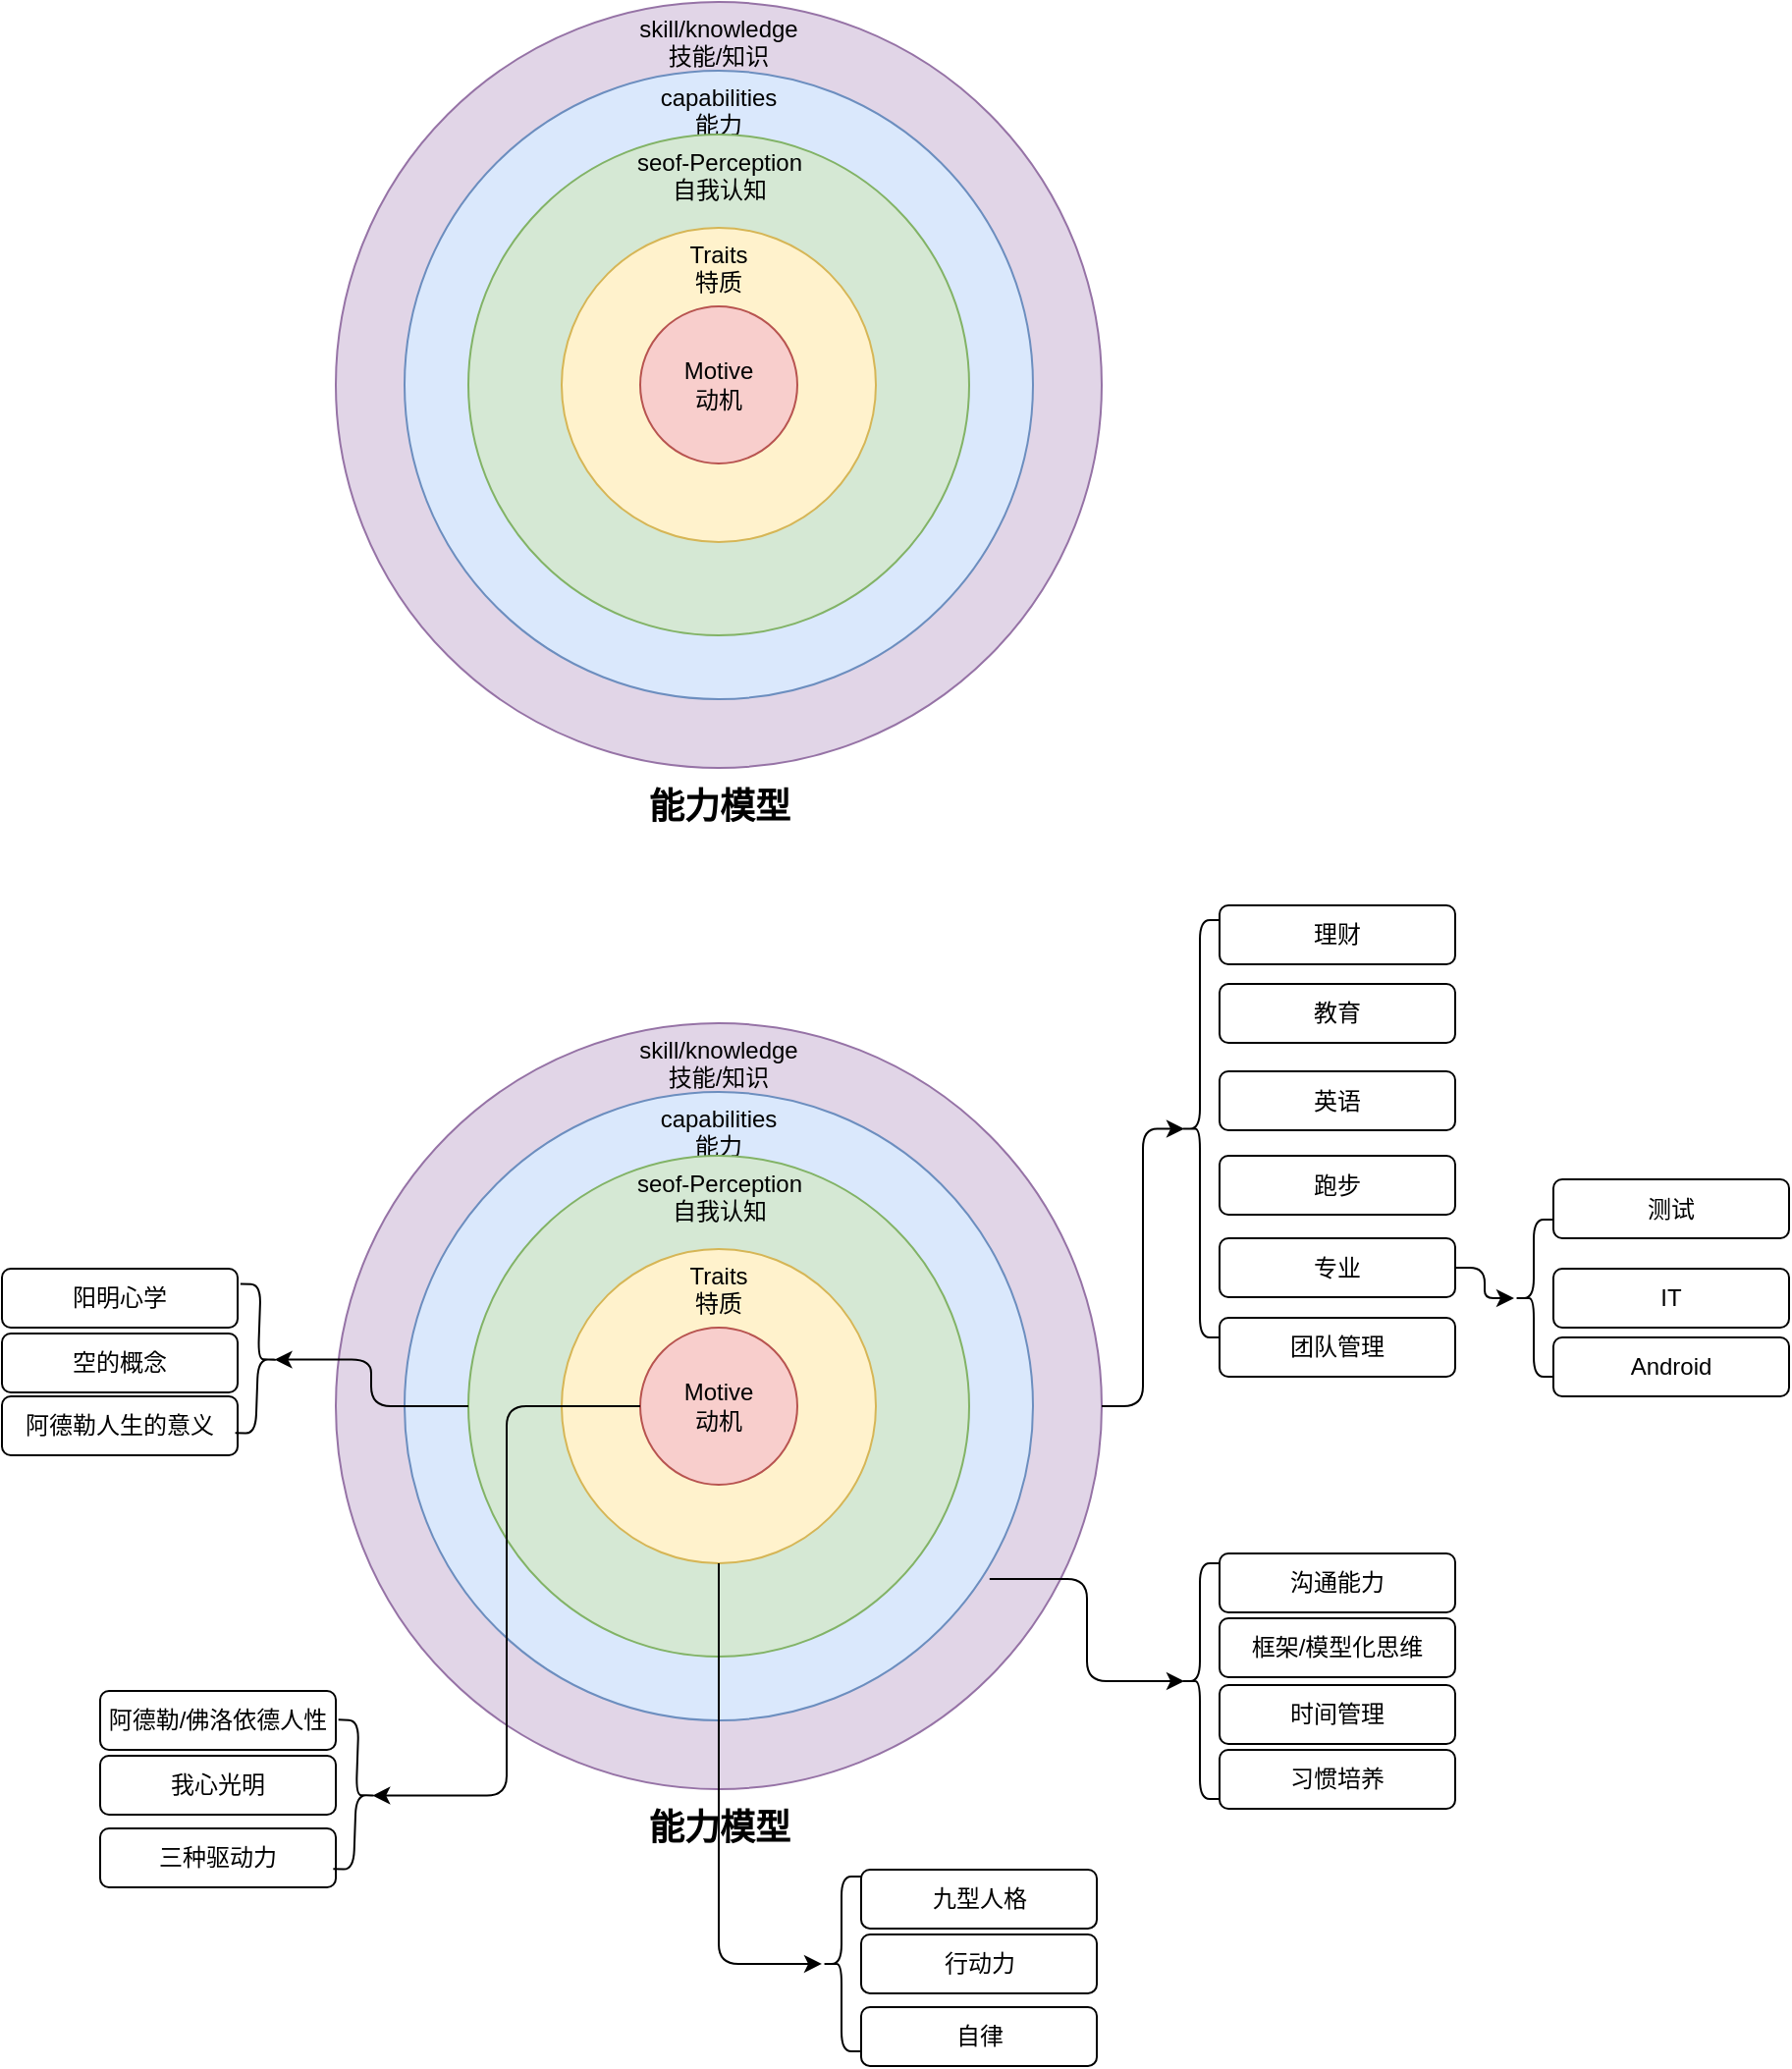 <mxfile version="14.1.2" type="github">
  <diagram id="NqNKSYQHm7YxjbogzM6p" name="Page-1">
    <mxGraphModel dx="868" dy="448" grid="1" gridSize="10" guides="1" tooltips="1" connect="1" arrows="1" fold="1" page="1" pageScale="1" pageWidth="827" pageHeight="1169" math="0" shadow="0">
      <root>
        <mxCell id="0" />
        <mxCell id="1" parent="0" />
        <mxCell id="8ksIgouVYHGn35rJWdIq-8" value="&lt;div&gt;skill/knowledge&lt;/div&gt;&lt;div&gt;技能/知识&lt;br&gt;&lt;/div&gt;" style="ellipse;whiteSpace=wrap;html=1;aspect=fixed;verticalAlign=top;fillColor=#e1d5e7;strokeColor=#9673a6;" parent="1" vertex="1">
          <mxGeometry x="180" y="40" width="390" height="390" as="geometry" />
        </mxCell>
        <mxCell id="8ksIgouVYHGn35rJWdIq-7" value="&lt;div&gt;capabilities&lt;/div&gt;&lt;div&gt;能力&lt;br&gt;&lt;/div&gt;" style="ellipse;whiteSpace=wrap;html=1;aspect=fixed;verticalAlign=top;fillColor=#dae8fc;strokeColor=#6c8ebf;" parent="1" vertex="1">
          <mxGeometry x="215" y="75" width="320" height="320" as="geometry" />
        </mxCell>
        <mxCell id="8ksIgouVYHGn35rJWdIq-6" value="&lt;div&gt;seof-Perception&lt;/div&gt;&lt;div&gt;自我认知&lt;br&gt;&lt;/div&gt;" style="ellipse;whiteSpace=wrap;html=1;aspect=fixed;verticalAlign=top;fillColor=#d5e8d4;strokeColor=#82b366;" parent="1" vertex="1">
          <mxGeometry x="247.5" y="107.5" width="255" height="255" as="geometry" />
        </mxCell>
        <mxCell id="8ksIgouVYHGn35rJWdIq-2" value="&lt;div&gt;Traits&lt;/div&gt;&lt;div&gt;特质&lt;/div&gt;" style="ellipse;whiteSpace=wrap;html=1;aspect=fixed;verticalAlign=top;fillColor=#fff2cc;strokeColor=#d6b656;" parent="1" vertex="1">
          <mxGeometry x="295" y="155" width="160" height="160" as="geometry" />
        </mxCell>
        <mxCell id="8ksIgouVYHGn35rJWdIq-1" value="&lt;div&gt;Motive&lt;/div&gt;&lt;div&gt;动机&lt;br&gt;&lt;/div&gt;" style="ellipse;whiteSpace=wrap;html=1;aspect=fixed;fillColor=#f8cecc;strokeColor=#b85450;" parent="1" vertex="1">
          <mxGeometry x="335" y="195" width="80" height="80" as="geometry" />
        </mxCell>
        <mxCell id="8ksIgouVYHGn35rJWdIq-10" value="&lt;font style=&quot;font-size: 18px&quot;&gt;&lt;b&gt;能力模型&lt;/b&gt;&lt;/font&gt;" style="text;html=1;strokeColor=none;fillColor=none;align=center;verticalAlign=middle;whiteSpace=wrap;rounded=0;" parent="1" vertex="1">
          <mxGeometry x="302.5" y="440" width="145" height="20" as="geometry" />
        </mxCell>
        <mxCell id="wEtoji2qVTilrXCP2nl6-2" value="&lt;div&gt;skill/knowledge&lt;/div&gt;&lt;div&gt;技能/知识&lt;br&gt;&lt;/div&gt;" style="ellipse;whiteSpace=wrap;html=1;aspect=fixed;verticalAlign=top;fillColor=#e1d5e7;strokeColor=#9673a6;" vertex="1" parent="1">
          <mxGeometry x="180" y="560" width="390" height="390" as="geometry" />
        </mxCell>
        <mxCell id="wEtoji2qVTilrXCP2nl6-3" value="&lt;div&gt;capabilities&lt;/div&gt;&lt;div&gt;能力&lt;br&gt;&lt;/div&gt;" style="ellipse;whiteSpace=wrap;html=1;aspect=fixed;verticalAlign=top;fillColor=#dae8fc;strokeColor=#6c8ebf;" vertex="1" parent="1">
          <mxGeometry x="215" y="595" width="320" height="320" as="geometry" />
        </mxCell>
        <mxCell id="wEtoji2qVTilrXCP2nl6-4" value="&lt;div&gt;seof-Perception&lt;/div&gt;&lt;div&gt;自我认知&lt;br&gt;&lt;/div&gt;" style="ellipse;whiteSpace=wrap;html=1;aspect=fixed;verticalAlign=top;fillColor=#d5e8d4;strokeColor=#82b366;" vertex="1" parent="1">
          <mxGeometry x="247.5" y="627.5" width="255" height="255" as="geometry" />
        </mxCell>
        <mxCell id="wEtoji2qVTilrXCP2nl6-5" value="&lt;div&gt;Traits&lt;/div&gt;&lt;div&gt;特质&lt;/div&gt;" style="ellipse;whiteSpace=wrap;html=1;aspect=fixed;verticalAlign=top;fillColor=#fff2cc;strokeColor=#d6b656;" vertex="1" parent="1">
          <mxGeometry x="295" y="675" width="160" height="160" as="geometry" />
        </mxCell>
        <mxCell id="wEtoji2qVTilrXCP2nl6-6" value="&lt;div&gt;Motive&lt;/div&gt;&lt;div&gt;动机&lt;br&gt;&lt;/div&gt;" style="ellipse;whiteSpace=wrap;html=1;aspect=fixed;fillColor=#f8cecc;strokeColor=#b85450;" vertex="1" parent="1">
          <mxGeometry x="335" y="715" width="80" height="80" as="geometry" />
        </mxCell>
        <mxCell id="wEtoji2qVTilrXCP2nl6-7" value="&lt;font style=&quot;font-size: 18px&quot;&gt;&lt;b&gt;能力模型&lt;/b&gt;&lt;/font&gt;" style="text;html=1;strokeColor=none;fillColor=none;align=center;verticalAlign=middle;whiteSpace=wrap;rounded=0;" vertex="1" parent="1">
          <mxGeometry x="302.5" y="960" width="145" height="20" as="geometry" />
        </mxCell>
        <mxCell id="wEtoji2qVTilrXCP2nl6-8" value="理财" style="rounded=1;whiteSpace=wrap;html=1;" vertex="1" parent="1">
          <mxGeometry x="630" y="500" width="120" height="30" as="geometry" />
        </mxCell>
        <mxCell id="wEtoji2qVTilrXCP2nl6-10" value="教育" style="whiteSpace=wrap;html=1;rounded=1;" vertex="1" parent="1">
          <mxGeometry x="630" y="540" width="120" height="30" as="geometry" />
        </mxCell>
        <mxCell id="wEtoji2qVTilrXCP2nl6-12" value="跑步" style="whiteSpace=wrap;html=1;rounded=1;" vertex="1" parent="1">
          <mxGeometry x="630" y="627.5" width="120" height="30" as="geometry" />
        </mxCell>
        <mxCell id="wEtoji2qVTilrXCP2nl6-13" value="英语" style="whiteSpace=wrap;html=1;rounded=1;" vertex="1" parent="1">
          <mxGeometry x="630" y="584.5" width="120" height="30" as="geometry" />
        </mxCell>
        <mxCell id="wEtoji2qVTilrXCP2nl6-14" value="专业" style="whiteSpace=wrap;html=1;rounded=1;" vertex="1" parent="1">
          <mxGeometry x="630" y="669.5" width="120" height="30" as="geometry" />
        </mxCell>
        <mxCell id="wEtoji2qVTilrXCP2nl6-15" value="测试" style="whiteSpace=wrap;html=1;rounded=1;" vertex="1" parent="1">
          <mxGeometry x="800" y="639.5" width="120" height="30" as="geometry" />
        </mxCell>
        <mxCell id="wEtoji2qVTilrXCP2nl6-17" value="IT" style="whiteSpace=wrap;html=1;rounded=1;" vertex="1" parent="1">
          <mxGeometry x="800" y="685" width="120" height="30" as="geometry" />
        </mxCell>
        <mxCell id="wEtoji2qVTilrXCP2nl6-26" value="Android" style="whiteSpace=wrap;html=1;rounded=1;" vertex="1" parent="1">
          <mxGeometry x="800" y="720" width="120" height="30" as="geometry" />
        </mxCell>
        <mxCell id="wEtoji2qVTilrXCP2nl6-30" value="团队管理" style="whiteSpace=wrap;html=1;rounded=1;" vertex="1" parent="1">
          <mxGeometry x="630" y="710" width="120" height="30" as="geometry" />
        </mxCell>
        <mxCell id="wEtoji2qVTilrXCP2nl6-31" value="沟通能力" style="whiteSpace=wrap;html=1;rounded=1;" vertex="1" parent="1">
          <mxGeometry x="630" y="830" width="120" height="30" as="geometry" />
        </mxCell>
        <mxCell id="wEtoji2qVTilrXCP2nl6-32" value="习惯培养" style="whiteSpace=wrap;html=1;rounded=1;" vertex="1" parent="1">
          <mxGeometry x="630" y="930" width="120" height="30" as="geometry" />
        </mxCell>
        <mxCell id="wEtoji2qVTilrXCP2nl6-33" value="框架/模型化思维" style="whiteSpace=wrap;html=1;rounded=1;" vertex="1" parent="1">
          <mxGeometry x="630" y="863" width="120" height="30" as="geometry" />
        </mxCell>
        <mxCell id="wEtoji2qVTilrXCP2nl6-34" value="时间管理" style="whiteSpace=wrap;html=1;rounded=1;" vertex="1" parent="1">
          <mxGeometry x="630" y="897" width="120" height="30" as="geometry" />
        </mxCell>
        <mxCell id="wEtoji2qVTilrXCP2nl6-41" value="阳明心学" style="whiteSpace=wrap;html=1;rounded=1;" vertex="1" parent="1">
          <mxGeometry x="10" y="685" width="120" height="30" as="geometry" />
        </mxCell>
        <mxCell id="wEtoji2qVTilrXCP2nl6-42" value="行动力" style="whiteSpace=wrap;html=1;rounded=1;" vertex="1" parent="1">
          <mxGeometry x="447.5" y="1023.98" width="120" height="30" as="geometry" />
        </mxCell>
        <mxCell id="wEtoji2qVTilrXCP2nl6-43" value="空的概念" style="whiteSpace=wrap;html=1;rounded=1;" vertex="1" parent="1">
          <mxGeometry x="10" y="718" width="120" height="30" as="geometry" />
        </mxCell>
        <mxCell id="wEtoji2qVTilrXCP2nl6-44" value="九型人格" style="whiteSpace=wrap;html=1;rounded=1;" vertex="1" parent="1">
          <mxGeometry x="447.5" y="990.98" width="120" height="30" as="geometry" />
        </mxCell>
        <mxCell id="wEtoji2qVTilrXCP2nl6-49" value="自律" style="whiteSpace=wrap;html=1;rounded=1;" vertex="1" parent="1">
          <mxGeometry x="447.5" y="1060.98" width="120" height="30" as="geometry" />
        </mxCell>
        <mxCell id="wEtoji2qVTilrXCP2nl6-50" value="我心光明" style="whiteSpace=wrap;html=1;rounded=1;" vertex="1" parent="1">
          <mxGeometry x="60" y="933" width="120" height="30" as="geometry" />
        </mxCell>
        <mxCell id="wEtoji2qVTilrXCP2nl6-51" value="阿德勒/佛洛依德人性" style="whiteSpace=wrap;html=1;rounded=1;" vertex="1" parent="1">
          <mxGeometry x="60" y="900" width="120" height="30" as="geometry" />
        </mxCell>
        <mxCell id="wEtoji2qVTilrXCP2nl6-52" value="三种驱动力" style="whiteSpace=wrap;html=1;rounded=1;" vertex="1" parent="1">
          <mxGeometry x="60" y="970" width="120" height="30" as="geometry" />
        </mxCell>
        <mxCell id="wEtoji2qVTilrXCP2nl6-53" value="阿德勒人生的意义" style="whiteSpace=wrap;html=1;rounded=1;" vertex="1" parent="1">
          <mxGeometry x="10" y="750" width="120" height="30" as="geometry" />
        </mxCell>
        <mxCell id="wEtoji2qVTilrXCP2nl6-54" value="" style="shape=curlyBracket;whiteSpace=wrap;html=1;rounded=1;rotation=-178;" vertex="1" parent="1">
          <mxGeometry x="130.11" y="693.03" width="20.71" height="75.98" as="geometry" />
        </mxCell>
        <mxCell id="wEtoji2qVTilrXCP2nl6-55" value="" style="edgeStyle=elbowEdgeStyle;elbow=horizontal;endArrow=classic;html=1;entryX=0.1;entryY=0.5;entryDx=0;entryDy=0;entryPerimeter=0;" edge="1" parent="1" source="wEtoji2qVTilrXCP2nl6-4" target="wEtoji2qVTilrXCP2nl6-54">
          <mxGeometry width="50" height="50" relative="1" as="geometry">
            <mxPoint x="270" y="880" as="sourcePoint" />
            <mxPoint x="320" y="830" as="targetPoint" />
          </mxGeometry>
        </mxCell>
        <mxCell id="wEtoji2qVTilrXCP2nl6-57" value="" style="shape=curlyBracket;whiteSpace=wrap;html=1;rounded=1;rotation=-178;" vertex="1" parent="1">
          <mxGeometry x="180" y="915" width="20.71" height="75.98" as="geometry" />
        </mxCell>
        <mxCell id="wEtoji2qVTilrXCP2nl6-58" value="" style="edgeStyle=elbowEdgeStyle;elbow=horizontal;endArrow=classic;html=1;entryX=0.1;entryY=0.5;entryDx=0;entryDy=0;entryPerimeter=0;" edge="1" parent="1" source="wEtoji2qVTilrXCP2nl6-6" target="wEtoji2qVTilrXCP2nl6-57">
          <mxGeometry width="50" height="50" relative="1" as="geometry">
            <mxPoint x="270" y="880" as="sourcePoint" />
            <mxPoint x="320" y="830" as="targetPoint" />
          </mxGeometry>
        </mxCell>
        <mxCell id="wEtoji2qVTilrXCP2nl6-59" value="" style="shape=curlyBracket;whiteSpace=wrap;html=1;rounded=1;size=0.5;" vertex="1" parent="1">
          <mxGeometry x="427.5" y="994.47" width="20" height="89.02" as="geometry" />
        </mxCell>
        <mxCell id="wEtoji2qVTilrXCP2nl6-60" value="" style="edgeStyle=elbowEdgeStyle;elbow=horizontal;endArrow=classic;html=1;exitX=0.5;exitY=1;exitDx=0;exitDy=0;" edge="1" parent="1" source="wEtoji2qVTilrXCP2nl6-5" target="wEtoji2qVTilrXCP2nl6-59">
          <mxGeometry width="50" height="50" relative="1" as="geometry">
            <mxPoint x="270" y="900" as="sourcePoint" />
            <mxPoint x="320" y="850" as="targetPoint" />
            <Array as="points">
              <mxPoint x="375" y="940" />
            </Array>
          </mxGeometry>
        </mxCell>
        <mxCell id="wEtoji2qVTilrXCP2nl6-61" value="" style="shape=curlyBracket;whiteSpace=wrap;html=1;rounded=1;" vertex="1" parent="1">
          <mxGeometry x="610" y="835" width="20" height="120" as="geometry" />
        </mxCell>
        <mxCell id="wEtoji2qVTilrXCP2nl6-62" value="" style="edgeStyle=elbowEdgeStyle;elbow=horizontal;endArrow=classic;html=1;entryX=0.1;entryY=0.5;entryDx=0;entryDy=0;entryPerimeter=0;exitX=0.931;exitY=0.775;exitDx=0;exitDy=0;exitPerimeter=0;" edge="1" parent="1" source="wEtoji2qVTilrXCP2nl6-3" target="wEtoji2qVTilrXCP2nl6-61">
          <mxGeometry width="50" height="50" relative="1" as="geometry">
            <mxPoint x="270" y="900" as="sourcePoint" />
            <mxPoint x="320" y="850" as="targetPoint" />
          </mxGeometry>
        </mxCell>
        <mxCell id="wEtoji2qVTilrXCP2nl6-63" value="" style="shape=curlyBracket;whiteSpace=wrap;html=1;rounded=1;" vertex="1" parent="1">
          <mxGeometry x="610" y="507.5" width="20" height="212.5" as="geometry" />
        </mxCell>
        <mxCell id="wEtoji2qVTilrXCP2nl6-64" value="" style="edgeStyle=elbowEdgeStyle;elbow=horizontal;endArrow=classic;html=1;entryX=0.1;entryY=0.5;entryDx=0;entryDy=0;entryPerimeter=0;" edge="1" parent="1" source="wEtoji2qVTilrXCP2nl6-2" target="wEtoji2qVTilrXCP2nl6-63">
          <mxGeometry width="50" height="50" relative="1" as="geometry">
            <mxPoint x="270" y="780" as="sourcePoint" />
            <mxPoint x="320" y="730" as="targetPoint" />
          </mxGeometry>
        </mxCell>
        <mxCell id="wEtoji2qVTilrXCP2nl6-65" value="" style="shape=curlyBracket;whiteSpace=wrap;html=1;rounded=1;" vertex="1" parent="1">
          <mxGeometry x="780" y="660" width="20" height="80" as="geometry" />
        </mxCell>
        <mxCell id="wEtoji2qVTilrXCP2nl6-66" value="" style="edgeStyle=elbowEdgeStyle;elbow=horizontal;endArrow=classic;html=1;exitX=1;exitY=0.5;exitDx=0;exitDy=0;" edge="1" parent="1" source="wEtoji2qVTilrXCP2nl6-14" target="wEtoji2qVTilrXCP2nl6-65">
          <mxGeometry width="50" height="50" relative="1" as="geometry">
            <mxPoint x="760" y="680" as="sourcePoint" />
            <mxPoint x="620" y="730" as="targetPoint" />
          </mxGeometry>
        </mxCell>
      </root>
    </mxGraphModel>
  </diagram>
</mxfile>
